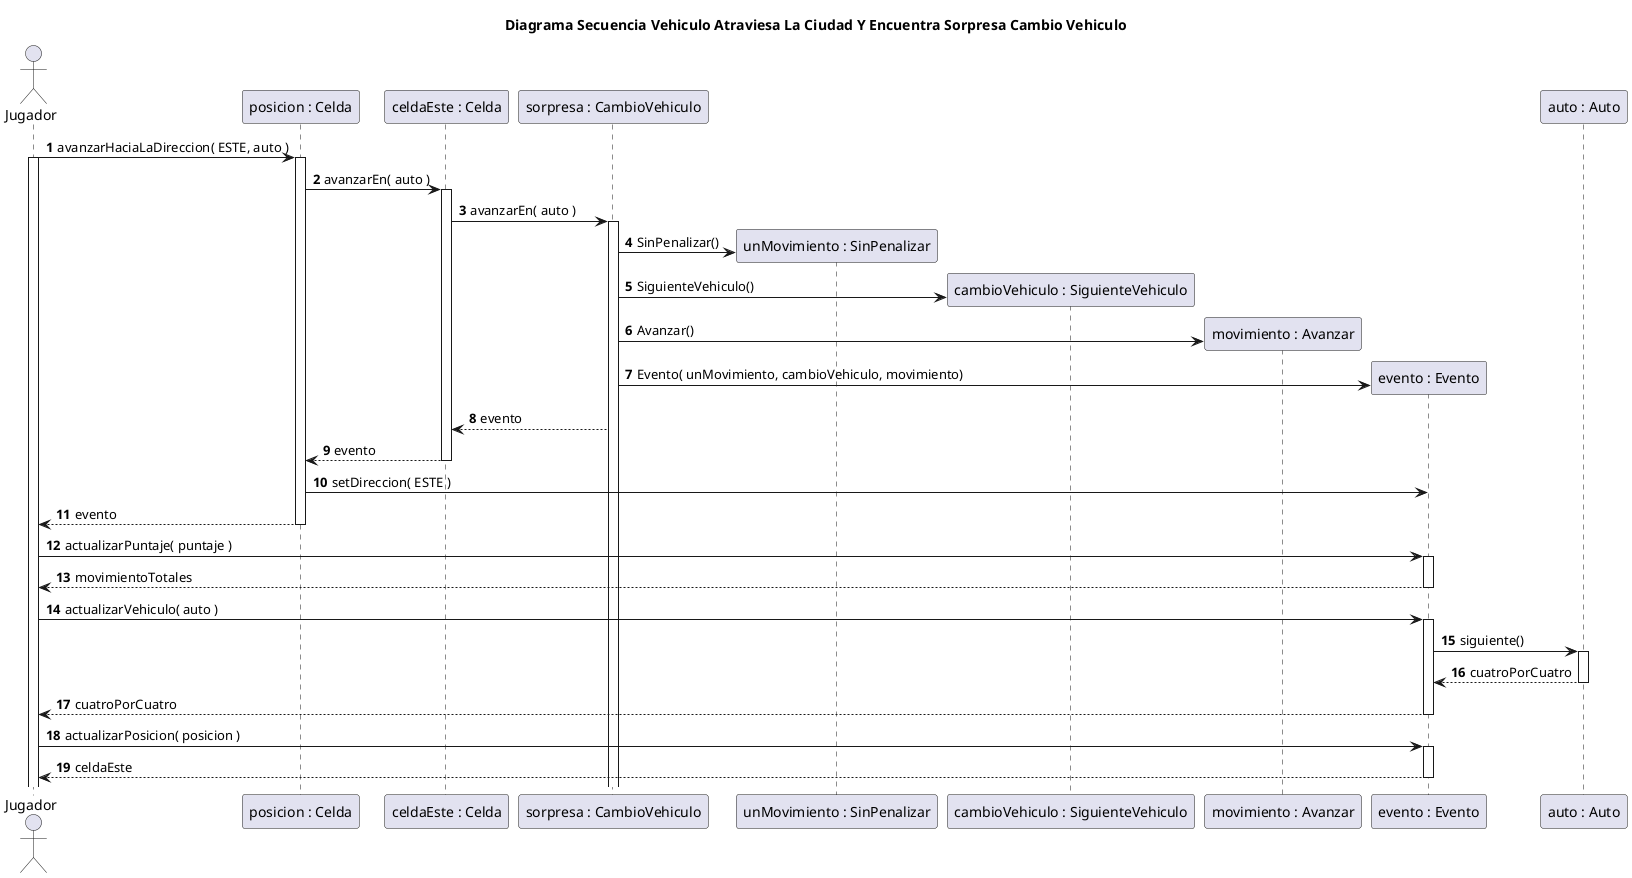 @startuml
title Diagrama Secuencia Vehiculo Atraviesa La Ciudad Y Encuentra Sorpresa Cambio Vehiculo

autonumber

actor Jugador

Jugador -> "posicion : Celda"++: avanzarHaciaLaDireccion( ESTE, auto )

activate Jugador
"posicion : Celda" -> "celdaEste : Celda"++: avanzarEn( auto )


"celdaEste : Celda" -> "sorpresa : CambioVehiculo"++: avanzarEn( auto )

create "unMovimiento : SinPenalizar"
"sorpresa : CambioVehiculo"-> "unMovimiento : SinPenalizar": SinPenalizar()

create "cambioVehiculo : SiguienteVehiculo"
"sorpresa : CambioVehiculo" -> "cambioVehiculo : SiguienteVehiculo": SiguienteVehiculo()

create "movimiento : Avanzar"
"sorpresa : CambioVehiculo"  -> "movimiento : Avanzar": Avanzar()

create "evento : Evento"
"sorpresa : CambioVehiculo"  -> "evento : Evento": Evento( unMovimiento, cambioVehiculo, movimiento)

"sorpresa : CambioVehiculo" --> "celdaEste : Celda": evento

"celdaEste : Celda" --> "posicion : Celda": evento
deactivate "celdaEste : Celda"

"posicion : Celda" -> "evento : Evento": setDireccion( ESTE )
"posicion : Celda" --> Jugador--: evento


Jugador -> "evento : Evento"++: actualizarPuntaje( puntaje )
Jugador <-- "evento : Evento"--: movimientoTotales

Jugador -> "evento : Evento"++: actualizarVehiculo( auto )
"evento : Evento" -> "auto : Auto"++: siguiente()
 "auto : Auto" --> "evento : Evento"--: cuatroPorCuatro

Jugador <-- "evento : Evento"--: cuatroPorCuatro

Jugador -> "evento : Evento"++: actualizarPosicion( posicion )
Jugador <-- "evento : Evento"--: celdaEste

@enduml